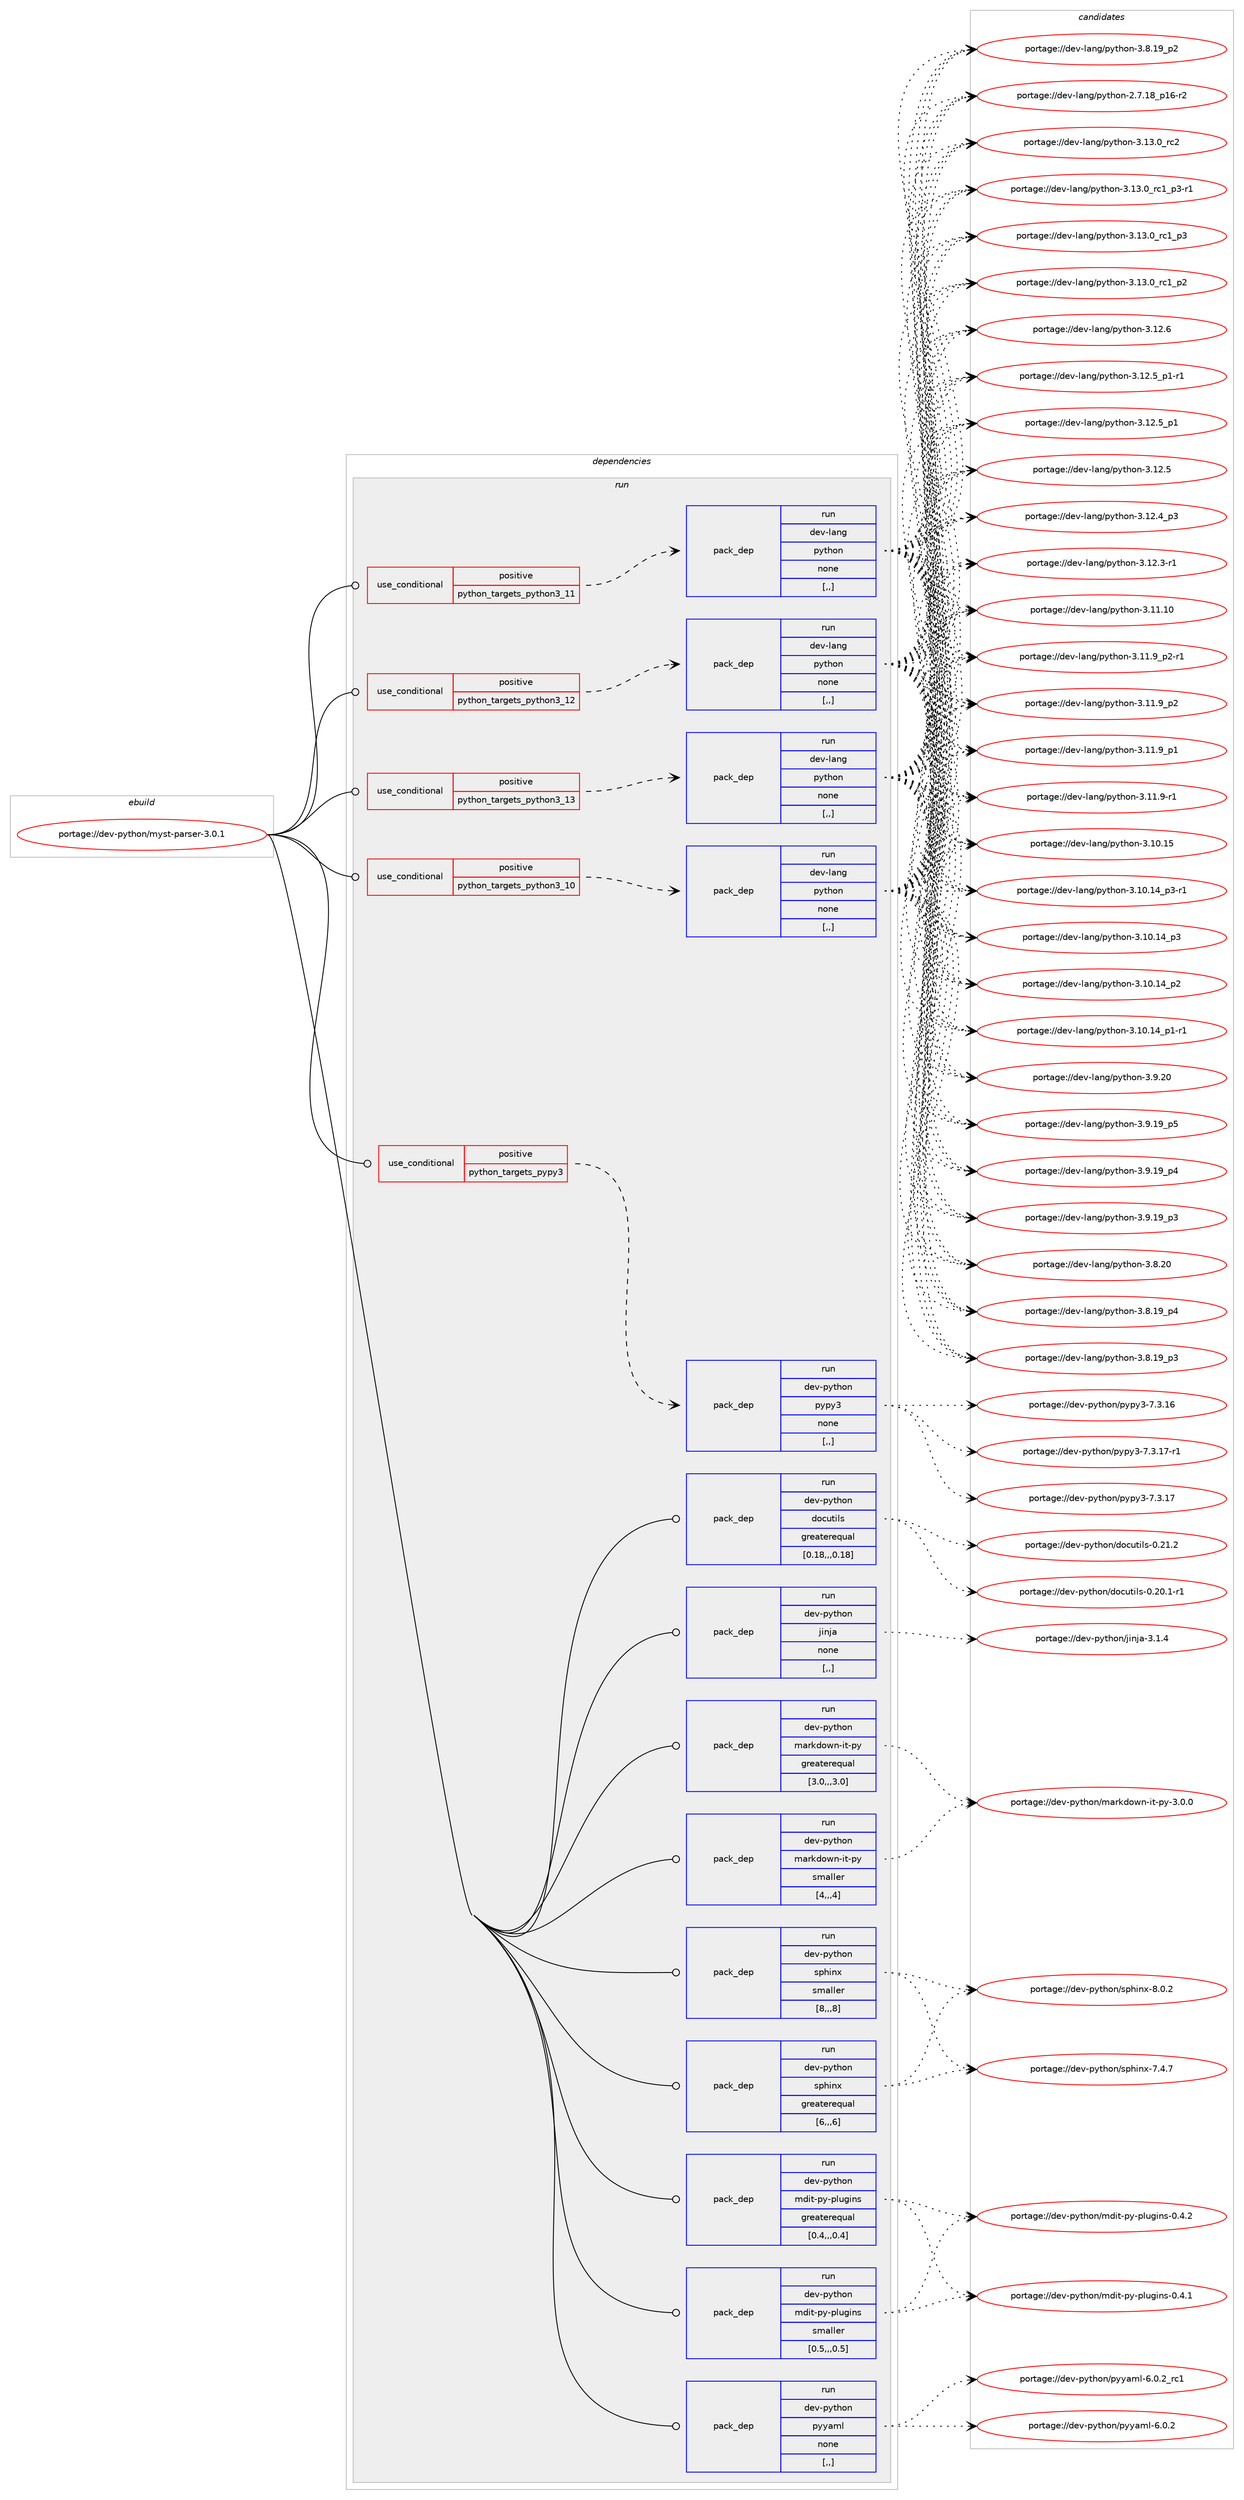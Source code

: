 digraph prolog {

# *************
# Graph options
# *************

newrank=true;
concentrate=true;
compound=true;
graph [rankdir=LR,fontname=Helvetica,fontsize=10,ranksep=1.5];#, ranksep=2.5, nodesep=0.2];
edge  [arrowhead=vee];
node  [fontname=Helvetica,fontsize=10];

# **********
# The ebuild
# **********

subgraph cluster_leftcol {
color=gray;
label=<<i>ebuild</i>>;
id [label="portage://dev-python/myst-parser-3.0.1", color=red, width=4, href="../dev-python/myst-parser-3.0.1.svg"];
}

# ****************
# The dependencies
# ****************

subgraph cluster_midcol {
color=gray;
label=<<i>dependencies</i>>;
subgraph cluster_compile {
fillcolor="#eeeeee";
style=filled;
label=<<i>compile</i>>;
}
subgraph cluster_compileandrun {
fillcolor="#eeeeee";
style=filled;
label=<<i>compile and run</i>>;
}
subgraph cluster_run {
fillcolor="#eeeeee";
style=filled;
label=<<i>run</i>>;
subgraph cond165526 {
dependency646720 [label=<<TABLE BORDER="0" CELLBORDER="1" CELLSPACING="0" CELLPADDING="4"><TR><TD ROWSPAN="3" CELLPADDING="10">use_conditional</TD></TR><TR><TD>positive</TD></TR><TR><TD>python_targets_pypy3</TD></TR></TABLE>>, shape=none, color=red];
subgraph pack476375 {
dependency646721 [label=<<TABLE BORDER="0" CELLBORDER="1" CELLSPACING="0" CELLPADDING="4" WIDTH="220"><TR><TD ROWSPAN="6" CELLPADDING="30">pack_dep</TD></TR><TR><TD WIDTH="110">run</TD></TR><TR><TD>dev-python</TD></TR><TR><TD>pypy3</TD></TR><TR><TD>none</TD></TR><TR><TD>[,,]</TD></TR></TABLE>>, shape=none, color=blue];
}
dependency646720:e -> dependency646721:w [weight=20,style="dashed",arrowhead="vee"];
}
id:e -> dependency646720:w [weight=20,style="solid",arrowhead="odot"];
subgraph cond165527 {
dependency646722 [label=<<TABLE BORDER="0" CELLBORDER="1" CELLSPACING="0" CELLPADDING="4"><TR><TD ROWSPAN="3" CELLPADDING="10">use_conditional</TD></TR><TR><TD>positive</TD></TR><TR><TD>python_targets_python3_10</TD></TR></TABLE>>, shape=none, color=red];
subgraph pack476376 {
dependency646723 [label=<<TABLE BORDER="0" CELLBORDER="1" CELLSPACING="0" CELLPADDING="4" WIDTH="220"><TR><TD ROWSPAN="6" CELLPADDING="30">pack_dep</TD></TR><TR><TD WIDTH="110">run</TD></TR><TR><TD>dev-lang</TD></TR><TR><TD>python</TD></TR><TR><TD>none</TD></TR><TR><TD>[,,]</TD></TR></TABLE>>, shape=none, color=blue];
}
dependency646722:e -> dependency646723:w [weight=20,style="dashed",arrowhead="vee"];
}
id:e -> dependency646722:w [weight=20,style="solid",arrowhead="odot"];
subgraph cond165528 {
dependency646724 [label=<<TABLE BORDER="0" CELLBORDER="1" CELLSPACING="0" CELLPADDING="4"><TR><TD ROWSPAN="3" CELLPADDING="10">use_conditional</TD></TR><TR><TD>positive</TD></TR><TR><TD>python_targets_python3_11</TD></TR></TABLE>>, shape=none, color=red];
subgraph pack476377 {
dependency646725 [label=<<TABLE BORDER="0" CELLBORDER="1" CELLSPACING="0" CELLPADDING="4" WIDTH="220"><TR><TD ROWSPAN="6" CELLPADDING="30">pack_dep</TD></TR><TR><TD WIDTH="110">run</TD></TR><TR><TD>dev-lang</TD></TR><TR><TD>python</TD></TR><TR><TD>none</TD></TR><TR><TD>[,,]</TD></TR></TABLE>>, shape=none, color=blue];
}
dependency646724:e -> dependency646725:w [weight=20,style="dashed",arrowhead="vee"];
}
id:e -> dependency646724:w [weight=20,style="solid",arrowhead="odot"];
subgraph cond165529 {
dependency646726 [label=<<TABLE BORDER="0" CELLBORDER="1" CELLSPACING="0" CELLPADDING="4"><TR><TD ROWSPAN="3" CELLPADDING="10">use_conditional</TD></TR><TR><TD>positive</TD></TR><TR><TD>python_targets_python3_12</TD></TR></TABLE>>, shape=none, color=red];
subgraph pack476378 {
dependency646727 [label=<<TABLE BORDER="0" CELLBORDER="1" CELLSPACING="0" CELLPADDING="4" WIDTH="220"><TR><TD ROWSPAN="6" CELLPADDING="30">pack_dep</TD></TR><TR><TD WIDTH="110">run</TD></TR><TR><TD>dev-lang</TD></TR><TR><TD>python</TD></TR><TR><TD>none</TD></TR><TR><TD>[,,]</TD></TR></TABLE>>, shape=none, color=blue];
}
dependency646726:e -> dependency646727:w [weight=20,style="dashed",arrowhead="vee"];
}
id:e -> dependency646726:w [weight=20,style="solid",arrowhead="odot"];
subgraph cond165530 {
dependency646728 [label=<<TABLE BORDER="0" CELLBORDER="1" CELLSPACING="0" CELLPADDING="4"><TR><TD ROWSPAN="3" CELLPADDING="10">use_conditional</TD></TR><TR><TD>positive</TD></TR><TR><TD>python_targets_python3_13</TD></TR></TABLE>>, shape=none, color=red];
subgraph pack476379 {
dependency646729 [label=<<TABLE BORDER="0" CELLBORDER="1" CELLSPACING="0" CELLPADDING="4" WIDTH="220"><TR><TD ROWSPAN="6" CELLPADDING="30">pack_dep</TD></TR><TR><TD WIDTH="110">run</TD></TR><TR><TD>dev-lang</TD></TR><TR><TD>python</TD></TR><TR><TD>none</TD></TR><TR><TD>[,,]</TD></TR></TABLE>>, shape=none, color=blue];
}
dependency646728:e -> dependency646729:w [weight=20,style="dashed",arrowhead="vee"];
}
id:e -> dependency646728:w [weight=20,style="solid",arrowhead="odot"];
subgraph pack476380 {
dependency646730 [label=<<TABLE BORDER="0" CELLBORDER="1" CELLSPACING="0" CELLPADDING="4" WIDTH="220"><TR><TD ROWSPAN="6" CELLPADDING="30">pack_dep</TD></TR><TR><TD WIDTH="110">run</TD></TR><TR><TD>dev-python</TD></TR><TR><TD>docutils</TD></TR><TR><TD>greaterequal</TD></TR><TR><TD>[0.18,,,0.18]</TD></TR></TABLE>>, shape=none, color=blue];
}
id:e -> dependency646730:w [weight=20,style="solid",arrowhead="odot"];
subgraph pack476381 {
dependency646731 [label=<<TABLE BORDER="0" CELLBORDER="1" CELLSPACING="0" CELLPADDING="4" WIDTH="220"><TR><TD ROWSPAN="6" CELLPADDING="30">pack_dep</TD></TR><TR><TD WIDTH="110">run</TD></TR><TR><TD>dev-python</TD></TR><TR><TD>jinja</TD></TR><TR><TD>none</TD></TR><TR><TD>[,,]</TD></TR></TABLE>>, shape=none, color=blue];
}
id:e -> dependency646731:w [weight=20,style="solid",arrowhead="odot"];
subgraph pack476382 {
dependency646732 [label=<<TABLE BORDER="0" CELLBORDER="1" CELLSPACING="0" CELLPADDING="4" WIDTH="220"><TR><TD ROWSPAN="6" CELLPADDING="30">pack_dep</TD></TR><TR><TD WIDTH="110">run</TD></TR><TR><TD>dev-python</TD></TR><TR><TD>markdown-it-py</TD></TR><TR><TD>greaterequal</TD></TR><TR><TD>[3.0,,,3.0]</TD></TR></TABLE>>, shape=none, color=blue];
}
id:e -> dependency646732:w [weight=20,style="solid",arrowhead="odot"];
subgraph pack476383 {
dependency646733 [label=<<TABLE BORDER="0" CELLBORDER="1" CELLSPACING="0" CELLPADDING="4" WIDTH="220"><TR><TD ROWSPAN="6" CELLPADDING="30">pack_dep</TD></TR><TR><TD WIDTH="110">run</TD></TR><TR><TD>dev-python</TD></TR><TR><TD>markdown-it-py</TD></TR><TR><TD>smaller</TD></TR><TR><TD>[4,,,4]</TD></TR></TABLE>>, shape=none, color=blue];
}
id:e -> dependency646733:w [weight=20,style="solid",arrowhead="odot"];
subgraph pack476384 {
dependency646734 [label=<<TABLE BORDER="0" CELLBORDER="1" CELLSPACING="0" CELLPADDING="4" WIDTH="220"><TR><TD ROWSPAN="6" CELLPADDING="30">pack_dep</TD></TR><TR><TD WIDTH="110">run</TD></TR><TR><TD>dev-python</TD></TR><TR><TD>mdit-py-plugins</TD></TR><TR><TD>greaterequal</TD></TR><TR><TD>[0.4,,,0.4]</TD></TR></TABLE>>, shape=none, color=blue];
}
id:e -> dependency646734:w [weight=20,style="solid",arrowhead="odot"];
subgraph pack476385 {
dependency646735 [label=<<TABLE BORDER="0" CELLBORDER="1" CELLSPACING="0" CELLPADDING="4" WIDTH="220"><TR><TD ROWSPAN="6" CELLPADDING="30">pack_dep</TD></TR><TR><TD WIDTH="110">run</TD></TR><TR><TD>dev-python</TD></TR><TR><TD>mdit-py-plugins</TD></TR><TR><TD>smaller</TD></TR><TR><TD>[0.5,,,0.5]</TD></TR></TABLE>>, shape=none, color=blue];
}
id:e -> dependency646735:w [weight=20,style="solid",arrowhead="odot"];
subgraph pack476386 {
dependency646736 [label=<<TABLE BORDER="0" CELLBORDER="1" CELLSPACING="0" CELLPADDING="4" WIDTH="220"><TR><TD ROWSPAN="6" CELLPADDING="30">pack_dep</TD></TR><TR><TD WIDTH="110">run</TD></TR><TR><TD>dev-python</TD></TR><TR><TD>pyyaml</TD></TR><TR><TD>none</TD></TR><TR><TD>[,,]</TD></TR></TABLE>>, shape=none, color=blue];
}
id:e -> dependency646736:w [weight=20,style="solid",arrowhead="odot"];
subgraph pack476387 {
dependency646737 [label=<<TABLE BORDER="0" CELLBORDER="1" CELLSPACING="0" CELLPADDING="4" WIDTH="220"><TR><TD ROWSPAN="6" CELLPADDING="30">pack_dep</TD></TR><TR><TD WIDTH="110">run</TD></TR><TR><TD>dev-python</TD></TR><TR><TD>sphinx</TD></TR><TR><TD>greaterequal</TD></TR><TR><TD>[6,,,6]</TD></TR></TABLE>>, shape=none, color=blue];
}
id:e -> dependency646737:w [weight=20,style="solid",arrowhead="odot"];
subgraph pack476388 {
dependency646738 [label=<<TABLE BORDER="0" CELLBORDER="1" CELLSPACING="0" CELLPADDING="4" WIDTH="220"><TR><TD ROWSPAN="6" CELLPADDING="30">pack_dep</TD></TR><TR><TD WIDTH="110">run</TD></TR><TR><TD>dev-python</TD></TR><TR><TD>sphinx</TD></TR><TR><TD>smaller</TD></TR><TR><TD>[8,,,8]</TD></TR></TABLE>>, shape=none, color=blue];
}
id:e -> dependency646738:w [weight=20,style="solid",arrowhead="odot"];
}
}

# **************
# The candidates
# **************

subgraph cluster_choices {
rank=same;
color=gray;
label=<<i>candidates</i>>;

subgraph choice476375 {
color=black;
nodesep=1;
choice100101118451121211161041111104711212111212151455546514649554511449 [label="portage://dev-python/pypy3-7.3.17-r1", color=red, width=4,href="../dev-python/pypy3-7.3.17-r1.svg"];
choice10010111845112121116104111110471121211121215145554651464955 [label="portage://dev-python/pypy3-7.3.17", color=red, width=4,href="../dev-python/pypy3-7.3.17.svg"];
choice10010111845112121116104111110471121211121215145554651464954 [label="portage://dev-python/pypy3-7.3.16", color=red, width=4,href="../dev-python/pypy3-7.3.16.svg"];
dependency646721:e -> choice100101118451121211161041111104711212111212151455546514649554511449:w [style=dotted,weight="100"];
dependency646721:e -> choice10010111845112121116104111110471121211121215145554651464955:w [style=dotted,weight="100"];
dependency646721:e -> choice10010111845112121116104111110471121211121215145554651464954:w [style=dotted,weight="100"];
}
subgraph choice476376 {
color=black;
nodesep=1;
choice10010111845108971101034711212111610411111045514649514648951149950 [label="portage://dev-lang/python-3.13.0_rc2", color=red, width=4,href="../dev-lang/python-3.13.0_rc2.svg"];
choice1001011184510897110103471121211161041111104551464951464895114994995112514511449 [label="portage://dev-lang/python-3.13.0_rc1_p3-r1", color=red, width=4,href="../dev-lang/python-3.13.0_rc1_p3-r1.svg"];
choice100101118451089711010347112121116104111110455146495146489511499499511251 [label="portage://dev-lang/python-3.13.0_rc1_p3", color=red, width=4,href="../dev-lang/python-3.13.0_rc1_p3.svg"];
choice100101118451089711010347112121116104111110455146495146489511499499511250 [label="portage://dev-lang/python-3.13.0_rc1_p2", color=red, width=4,href="../dev-lang/python-3.13.0_rc1_p2.svg"];
choice10010111845108971101034711212111610411111045514649504654 [label="portage://dev-lang/python-3.12.6", color=red, width=4,href="../dev-lang/python-3.12.6.svg"];
choice1001011184510897110103471121211161041111104551464950465395112494511449 [label="portage://dev-lang/python-3.12.5_p1-r1", color=red, width=4,href="../dev-lang/python-3.12.5_p1-r1.svg"];
choice100101118451089711010347112121116104111110455146495046539511249 [label="portage://dev-lang/python-3.12.5_p1", color=red, width=4,href="../dev-lang/python-3.12.5_p1.svg"];
choice10010111845108971101034711212111610411111045514649504653 [label="portage://dev-lang/python-3.12.5", color=red, width=4,href="../dev-lang/python-3.12.5.svg"];
choice100101118451089711010347112121116104111110455146495046529511251 [label="portage://dev-lang/python-3.12.4_p3", color=red, width=4,href="../dev-lang/python-3.12.4_p3.svg"];
choice100101118451089711010347112121116104111110455146495046514511449 [label="portage://dev-lang/python-3.12.3-r1", color=red, width=4,href="../dev-lang/python-3.12.3-r1.svg"];
choice1001011184510897110103471121211161041111104551464949464948 [label="portage://dev-lang/python-3.11.10", color=red, width=4,href="../dev-lang/python-3.11.10.svg"];
choice1001011184510897110103471121211161041111104551464949465795112504511449 [label="portage://dev-lang/python-3.11.9_p2-r1", color=red, width=4,href="../dev-lang/python-3.11.9_p2-r1.svg"];
choice100101118451089711010347112121116104111110455146494946579511250 [label="portage://dev-lang/python-3.11.9_p2", color=red, width=4,href="../dev-lang/python-3.11.9_p2.svg"];
choice100101118451089711010347112121116104111110455146494946579511249 [label="portage://dev-lang/python-3.11.9_p1", color=red, width=4,href="../dev-lang/python-3.11.9_p1.svg"];
choice100101118451089711010347112121116104111110455146494946574511449 [label="portage://dev-lang/python-3.11.9-r1", color=red, width=4,href="../dev-lang/python-3.11.9-r1.svg"];
choice1001011184510897110103471121211161041111104551464948464953 [label="portage://dev-lang/python-3.10.15", color=red, width=4,href="../dev-lang/python-3.10.15.svg"];
choice100101118451089711010347112121116104111110455146494846495295112514511449 [label="portage://dev-lang/python-3.10.14_p3-r1", color=red, width=4,href="../dev-lang/python-3.10.14_p3-r1.svg"];
choice10010111845108971101034711212111610411111045514649484649529511251 [label="portage://dev-lang/python-3.10.14_p3", color=red, width=4,href="../dev-lang/python-3.10.14_p3.svg"];
choice10010111845108971101034711212111610411111045514649484649529511250 [label="portage://dev-lang/python-3.10.14_p2", color=red, width=4,href="../dev-lang/python-3.10.14_p2.svg"];
choice100101118451089711010347112121116104111110455146494846495295112494511449 [label="portage://dev-lang/python-3.10.14_p1-r1", color=red, width=4,href="../dev-lang/python-3.10.14_p1-r1.svg"];
choice10010111845108971101034711212111610411111045514657465048 [label="portage://dev-lang/python-3.9.20", color=red, width=4,href="../dev-lang/python-3.9.20.svg"];
choice100101118451089711010347112121116104111110455146574649579511253 [label="portage://dev-lang/python-3.9.19_p5", color=red, width=4,href="../dev-lang/python-3.9.19_p5.svg"];
choice100101118451089711010347112121116104111110455146574649579511252 [label="portage://dev-lang/python-3.9.19_p4", color=red, width=4,href="../dev-lang/python-3.9.19_p4.svg"];
choice100101118451089711010347112121116104111110455146574649579511251 [label="portage://dev-lang/python-3.9.19_p3", color=red, width=4,href="../dev-lang/python-3.9.19_p3.svg"];
choice10010111845108971101034711212111610411111045514656465048 [label="portage://dev-lang/python-3.8.20", color=red, width=4,href="../dev-lang/python-3.8.20.svg"];
choice100101118451089711010347112121116104111110455146564649579511252 [label="portage://dev-lang/python-3.8.19_p4", color=red, width=4,href="../dev-lang/python-3.8.19_p4.svg"];
choice100101118451089711010347112121116104111110455146564649579511251 [label="portage://dev-lang/python-3.8.19_p3", color=red, width=4,href="../dev-lang/python-3.8.19_p3.svg"];
choice100101118451089711010347112121116104111110455146564649579511250 [label="portage://dev-lang/python-3.8.19_p2", color=red, width=4,href="../dev-lang/python-3.8.19_p2.svg"];
choice100101118451089711010347112121116104111110455046554649569511249544511450 [label="portage://dev-lang/python-2.7.18_p16-r2", color=red, width=4,href="../dev-lang/python-2.7.18_p16-r2.svg"];
dependency646723:e -> choice10010111845108971101034711212111610411111045514649514648951149950:w [style=dotted,weight="100"];
dependency646723:e -> choice1001011184510897110103471121211161041111104551464951464895114994995112514511449:w [style=dotted,weight="100"];
dependency646723:e -> choice100101118451089711010347112121116104111110455146495146489511499499511251:w [style=dotted,weight="100"];
dependency646723:e -> choice100101118451089711010347112121116104111110455146495146489511499499511250:w [style=dotted,weight="100"];
dependency646723:e -> choice10010111845108971101034711212111610411111045514649504654:w [style=dotted,weight="100"];
dependency646723:e -> choice1001011184510897110103471121211161041111104551464950465395112494511449:w [style=dotted,weight="100"];
dependency646723:e -> choice100101118451089711010347112121116104111110455146495046539511249:w [style=dotted,weight="100"];
dependency646723:e -> choice10010111845108971101034711212111610411111045514649504653:w [style=dotted,weight="100"];
dependency646723:e -> choice100101118451089711010347112121116104111110455146495046529511251:w [style=dotted,weight="100"];
dependency646723:e -> choice100101118451089711010347112121116104111110455146495046514511449:w [style=dotted,weight="100"];
dependency646723:e -> choice1001011184510897110103471121211161041111104551464949464948:w [style=dotted,weight="100"];
dependency646723:e -> choice1001011184510897110103471121211161041111104551464949465795112504511449:w [style=dotted,weight="100"];
dependency646723:e -> choice100101118451089711010347112121116104111110455146494946579511250:w [style=dotted,weight="100"];
dependency646723:e -> choice100101118451089711010347112121116104111110455146494946579511249:w [style=dotted,weight="100"];
dependency646723:e -> choice100101118451089711010347112121116104111110455146494946574511449:w [style=dotted,weight="100"];
dependency646723:e -> choice1001011184510897110103471121211161041111104551464948464953:w [style=dotted,weight="100"];
dependency646723:e -> choice100101118451089711010347112121116104111110455146494846495295112514511449:w [style=dotted,weight="100"];
dependency646723:e -> choice10010111845108971101034711212111610411111045514649484649529511251:w [style=dotted,weight="100"];
dependency646723:e -> choice10010111845108971101034711212111610411111045514649484649529511250:w [style=dotted,weight="100"];
dependency646723:e -> choice100101118451089711010347112121116104111110455146494846495295112494511449:w [style=dotted,weight="100"];
dependency646723:e -> choice10010111845108971101034711212111610411111045514657465048:w [style=dotted,weight="100"];
dependency646723:e -> choice100101118451089711010347112121116104111110455146574649579511253:w [style=dotted,weight="100"];
dependency646723:e -> choice100101118451089711010347112121116104111110455146574649579511252:w [style=dotted,weight="100"];
dependency646723:e -> choice100101118451089711010347112121116104111110455146574649579511251:w [style=dotted,weight="100"];
dependency646723:e -> choice10010111845108971101034711212111610411111045514656465048:w [style=dotted,weight="100"];
dependency646723:e -> choice100101118451089711010347112121116104111110455146564649579511252:w [style=dotted,weight="100"];
dependency646723:e -> choice100101118451089711010347112121116104111110455146564649579511251:w [style=dotted,weight="100"];
dependency646723:e -> choice100101118451089711010347112121116104111110455146564649579511250:w [style=dotted,weight="100"];
dependency646723:e -> choice100101118451089711010347112121116104111110455046554649569511249544511450:w [style=dotted,weight="100"];
}
subgraph choice476377 {
color=black;
nodesep=1;
choice10010111845108971101034711212111610411111045514649514648951149950 [label="portage://dev-lang/python-3.13.0_rc2", color=red, width=4,href="../dev-lang/python-3.13.0_rc2.svg"];
choice1001011184510897110103471121211161041111104551464951464895114994995112514511449 [label="portage://dev-lang/python-3.13.0_rc1_p3-r1", color=red, width=4,href="../dev-lang/python-3.13.0_rc1_p3-r1.svg"];
choice100101118451089711010347112121116104111110455146495146489511499499511251 [label="portage://dev-lang/python-3.13.0_rc1_p3", color=red, width=4,href="../dev-lang/python-3.13.0_rc1_p3.svg"];
choice100101118451089711010347112121116104111110455146495146489511499499511250 [label="portage://dev-lang/python-3.13.0_rc1_p2", color=red, width=4,href="../dev-lang/python-3.13.0_rc1_p2.svg"];
choice10010111845108971101034711212111610411111045514649504654 [label="portage://dev-lang/python-3.12.6", color=red, width=4,href="../dev-lang/python-3.12.6.svg"];
choice1001011184510897110103471121211161041111104551464950465395112494511449 [label="portage://dev-lang/python-3.12.5_p1-r1", color=red, width=4,href="../dev-lang/python-3.12.5_p1-r1.svg"];
choice100101118451089711010347112121116104111110455146495046539511249 [label="portage://dev-lang/python-3.12.5_p1", color=red, width=4,href="../dev-lang/python-3.12.5_p1.svg"];
choice10010111845108971101034711212111610411111045514649504653 [label="portage://dev-lang/python-3.12.5", color=red, width=4,href="../dev-lang/python-3.12.5.svg"];
choice100101118451089711010347112121116104111110455146495046529511251 [label="portage://dev-lang/python-3.12.4_p3", color=red, width=4,href="../dev-lang/python-3.12.4_p3.svg"];
choice100101118451089711010347112121116104111110455146495046514511449 [label="portage://dev-lang/python-3.12.3-r1", color=red, width=4,href="../dev-lang/python-3.12.3-r1.svg"];
choice1001011184510897110103471121211161041111104551464949464948 [label="portage://dev-lang/python-3.11.10", color=red, width=4,href="../dev-lang/python-3.11.10.svg"];
choice1001011184510897110103471121211161041111104551464949465795112504511449 [label="portage://dev-lang/python-3.11.9_p2-r1", color=red, width=4,href="../dev-lang/python-3.11.9_p2-r1.svg"];
choice100101118451089711010347112121116104111110455146494946579511250 [label="portage://dev-lang/python-3.11.9_p2", color=red, width=4,href="../dev-lang/python-3.11.9_p2.svg"];
choice100101118451089711010347112121116104111110455146494946579511249 [label="portage://dev-lang/python-3.11.9_p1", color=red, width=4,href="../dev-lang/python-3.11.9_p1.svg"];
choice100101118451089711010347112121116104111110455146494946574511449 [label="portage://dev-lang/python-3.11.9-r1", color=red, width=4,href="../dev-lang/python-3.11.9-r1.svg"];
choice1001011184510897110103471121211161041111104551464948464953 [label="portage://dev-lang/python-3.10.15", color=red, width=4,href="../dev-lang/python-3.10.15.svg"];
choice100101118451089711010347112121116104111110455146494846495295112514511449 [label="portage://dev-lang/python-3.10.14_p3-r1", color=red, width=4,href="../dev-lang/python-3.10.14_p3-r1.svg"];
choice10010111845108971101034711212111610411111045514649484649529511251 [label="portage://dev-lang/python-3.10.14_p3", color=red, width=4,href="../dev-lang/python-3.10.14_p3.svg"];
choice10010111845108971101034711212111610411111045514649484649529511250 [label="portage://dev-lang/python-3.10.14_p2", color=red, width=4,href="../dev-lang/python-3.10.14_p2.svg"];
choice100101118451089711010347112121116104111110455146494846495295112494511449 [label="portage://dev-lang/python-3.10.14_p1-r1", color=red, width=4,href="../dev-lang/python-3.10.14_p1-r1.svg"];
choice10010111845108971101034711212111610411111045514657465048 [label="portage://dev-lang/python-3.9.20", color=red, width=4,href="../dev-lang/python-3.9.20.svg"];
choice100101118451089711010347112121116104111110455146574649579511253 [label="portage://dev-lang/python-3.9.19_p5", color=red, width=4,href="../dev-lang/python-3.9.19_p5.svg"];
choice100101118451089711010347112121116104111110455146574649579511252 [label="portage://dev-lang/python-3.9.19_p4", color=red, width=4,href="../dev-lang/python-3.9.19_p4.svg"];
choice100101118451089711010347112121116104111110455146574649579511251 [label="portage://dev-lang/python-3.9.19_p3", color=red, width=4,href="../dev-lang/python-3.9.19_p3.svg"];
choice10010111845108971101034711212111610411111045514656465048 [label="portage://dev-lang/python-3.8.20", color=red, width=4,href="../dev-lang/python-3.8.20.svg"];
choice100101118451089711010347112121116104111110455146564649579511252 [label="portage://dev-lang/python-3.8.19_p4", color=red, width=4,href="../dev-lang/python-3.8.19_p4.svg"];
choice100101118451089711010347112121116104111110455146564649579511251 [label="portage://dev-lang/python-3.8.19_p3", color=red, width=4,href="../dev-lang/python-3.8.19_p3.svg"];
choice100101118451089711010347112121116104111110455146564649579511250 [label="portage://dev-lang/python-3.8.19_p2", color=red, width=4,href="../dev-lang/python-3.8.19_p2.svg"];
choice100101118451089711010347112121116104111110455046554649569511249544511450 [label="portage://dev-lang/python-2.7.18_p16-r2", color=red, width=4,href="../dev-lang/python-2.7.18_p16-r2.svg"];
dependency646725:e -> choice10010111845108971101034711212111610411111045514649514648951149950:w [style=dotted,weight="100"];
dependency646725:e -> choice1001011184510897110103471121211161041111104551464951464895114994995112514511449:w [style=dotted,weight="100"];
dependency646725:e -> choice100101118451089711010347112121116104111110455146495146489511499499511251:w [style=dotted,weight="100"];
dependency646725:e -> choice100101118451089711010347112121116104111110455146495146489511499499511250:w [style=dotted,weight="100"];
dependency646725:e -> choice10010111845108971101034711212111610411111045514649504654:w [style=dotted,weight="100"];
dependency646725:e -> choice1001011184510897110103471121211161041111104551464950465395112494511449:w [style=dotted,weight="100"];
dependency646725:e -> choice100101118451089711010347112121116104111110455146495046539511249:w [style=dotted,weight="100"];
dependency646725:e -> choice10010111845108971101034711212111610411111045514649504653:w [style=dotted,weight="100"];
dependency646725:e -> choice100101118451089711010347112121116104111110455146495046529511251:w [style=dotted,weight="100"];
dependency646725:e -> choice100101118451089711010347112121116104111110455146495046514511449:w [style=dotted,weight="100"];
dependency646725:e -> choice1001011184510897110103471121211161041111104551464949464948:w [style=dotted,weight="100"];
dependency646725:e -> choice1001011184510897110103471121211161041111104551464949465795112504511449:w [style=dotted,weight="100"];
dependency646725:e -> choice100101118451089711010347112121116104111110455146494946579511250:w [style=dotted,weight="100"];
dependency646725:e -> choice100101118451089711010347112121116104111110455146494946579511249:w [style=dotted,weight="100"];
dependency646725:e -> choice100101118451089711010347112121116104111110455146494946574511449:w [style=dotted,weight="100"];
dependency646725:e -> choice1001011184510897110103471121211161041111104551464948464953:w [style=dotted,weight="100"];
dependency646725:e -> choice100101118451089711010347112121116104111110455146494846495295112514511449:w [style=dotted,weight="100"];
dependency646725:e -> choice10010111845108971101034711212111610411111045514649484649529511251:w [style=dotted,weight="100"];
dependency646725:e -> choice10010111845108971101034711212111610411111045514649484649529511250:w [style=dotted,weight="100"];
dependency646725:e -> choice100101118451089711010347112121116104111110455146494846495295112494511449:w [style=dotted,weight="100"];
dependency646725:e -> choice10010111845108971101034711212111610411111045514657465048:w [style=dotted,weight="100"];
dependency646725:e -> choice100101118451089711010347112121116104111110455146574649579511253:w [style=dotted,weight="100"];
dependency646725:e -> choice100101118451089711010347112121116104111110455146574649579511252:w [style=dotted,weight="100"];
dependency646725:e -> choice100101118451089711010347112121116104111110455146574649579511251:w [style=dotted,weight="100"];
dependency646725:e -> choice10010111845108971101034711212111610411111045514656465048:w [style=dotted,weight="100"];
dependency646725:e -> choice100101118451089711010347112121116104111110455146564649579511252:w [style=dotted,weight="100"];
dependency646725:e -> choice100101118451089711010347112121116104111110455146564649579511251:w [style=dotted,weight="100"];
dependency646725:e -> choice100101118451089711010347112121116104111110455146564649579511250:w [style=dotted,weight="100"];
dependency646725:e -> choice100101118451089711010347112121116104111110455046554649569511249544511450:w [style=dotted,weight="100"];
}
subgraph choice476378 {
color=black;
nodesep=1;
choice10010111845108971101034711212111610411111045514649514648951149950 [label="portage://dev-lang/python-3.13.0_rc2", color=red, width=4,href="../dev-lang/python-3.13.0_rc2.svg"];
choice1001011184510897110103471121211161041111104551464951464895114994995112514511449 [label="portage://dev-lang/python-3.13.0_rc1_p3-r1", color=red, width=4,href="../dev-lang/python-3.13.0_rc1_p3-r1.svg"];
choice100101118451089711010347112121116104111110455146495146489511499499511251 [label="portage://dev-lang/python-3.13.0_rc1_p3", color=red, width=4,href="../dev-lang/python-3.13.0_rc1_p3.svg"];
choice100101118451089711010347112121116104111110455146495146489511499499511250 [label="portage://dev-lang/python-3.13.0_rc1_p2", color=red, width=4,href="../dev-lang/python-3.13.0_rc1_p2.svg"];
choice10010111845108971101034711212111610411111045514649504654 [label="portage://dev-lang/python-3.12.6", color=red, width=4,href="../dev-lang/python-3.12.6.svg"];
choice1001011184510897110103471121211161041111104551464950465395112494511449 [label="portage://dev-lang/python-3.12.5_p1-r1", color=red, width=4,href="../dev-lang/python-3.12.5_p1-r1.svg"];
choice100101118451089711010347112121116104111110455146495046539511249 [label="portage://dev-lang/python-3.12.5_p1", color=red, width=4,href="../dev-lang/python-3.12.5_p1.svg"];
choice10010111845108971101034711212111610411111045514649504653 [label="portage://dev-lang/python-3.12.5", color=red, width=4,href="../dev-lang/python-3.12.5.svg"];
choice100101118451089711010347112121116104111110455146495046529511251 [label="portage://dev-lang/python-3.12.4_p3", color=red, width=4,href="../dev-lang/python-3.12.4_p3.svg"];
choice100101118451089711010347112121116104111110455146495046514511449 [label="portage://dev-lang/python-3.12.3-r1", color=red, width=4,href="../dev-lang/python-3.12.3-r1.svg"];
choice1001011184510897110103471121211161041111104551464949464948 [label="portage://dev-lang/python-3.11.10", color=red, width=4,href="../dev-lang/python-3.11.10.svg"];
choice1001011184510897110103471121211161041111104551464949465795112504511449 [label="portage://dev-lang/python-3.11.9_p2-r1", color=red, width=4,href="../dev-lang/python-3.11.9_p2-r1.svg"];
choice100101118451089711010347112121116104111110455146494946579511250 [label="portage://dev-lang/python-3.11.9_p2", color=red, width=4,href="../dev-lang/python-3.11.9_p2.svg"];
choice100101118451089711010347112121116104111110455146494946579511249 [label="portage://dev-lang/python-3.11.9_p1", color=red, width=4,href="../dev-lang/python-3.11.9_p1.svg"];
choice100101118451089711010347112121116104111110455146494946574511449 [label="portage://dev-lang/python-3.11.9-r1", color=red, width=4,href="../dev-lang/python-3.11.9-r1.svg"];
choice1001011184510897110103471121211161041111104551464948464953 [label="portage://dev-lang/python-3.10.15", color=red, width=4,href="../dev-lang/python-3.10.15.svg"];
choice100101118451089711010347112121116104111110455146494846495295112514511449 [label="portage://dev-lang/python-3.10.14_p3-r1", color=red, width=4,href="../dev-lang/python-3.10.14_p3-r1.svg"];
choice10010111845108971101034711212111610411111045514649484649529511251 [label="portage://dev-lang/python-3.10.14_p3", color=red, width=4,href="../dev-lang/python-3.10.14_p3.svg"];
choice10010111845108971101034711212111610411111045514649484649529511250 [label="portage://dev-lang/python-3.10.14_p2", color=red, width=4,href="../dev-lang/python-3.10.14_p2.svg"];
choice100101118451089711010347112121116104111110455146494846495295112494511449 [label="portage://dev-lang/python-3.10.14_p1-r1", color=red, width=4,href="../dev-lang/python-3.10.14_p1-r1.svg"];
choice10010111845108971101034711212111610411111045514657465048 [label="portage://dev-lang/python-3.9.20", color=red, width=4,href="../dev-lang/python-3.9.20.svg"];
choice100101118451089711010347112121116104111110455146574649579511253 [label="portage://dev-lang/python-3.9.19_p5", color=red, width=4,href="../dev-lang/python-3.9.19_p5.svg"];
choice100101118451089711010347112121116104111110455146574649579511252 [label="portage://dev-lang/python-3.9.19_p4", color=red, width=4,href="../dev-lang/python-3.9.19_p4.svg"];
choice100101118451089711010347112121116104111110455146574649579511251 [label="portage://dev-lang/python-3.9.19_p3", color=red, width=4,href="../dev-lang/python-3.9.19_p3.svg"];
choice10010111845108971101034711212111610411111045514656465048 [label="portage://dev-lang/python-3.8.20", color=red, width=4,href="../dev-lang/python-3.8.20.svg"];
choice100101118451089711010347112121116104111110455146564649579511252 [label="portage://dev-lang/python-3.8.19_p4", color=red, width=4,href="../dev-lang/python-3.8.19_p4.svg"];
choice100101118451089711010347112121116104111110455146564649579511251 [label="portage://dev-lang/python-3.8.19_p3", color=red, width=4,href="../dev-lang/python-3.8.19_p3.svg"];
choice100101118451089711010347112121116104111110455146564649579511250 [label="portage://dev-lang/python-3.8.19_p2", color=red, width=4,href="../dev-lang/python-3.8.19_p2.svg"];
choice100101118451089711010347112121116104111110455046554649569511249544511450 [label="portage://dev-lang/python-2.7.18_p16-r2", color=red, width=4,href="../dev-lang/python-2.7.18_p16-r2.svg"];
dependency646727:e -> choice10010111845108971101034711212111610411111045514649514648951149950:w [style=dotted,weight="100"];
dependency646727:e -> choice1001011184510897110103471121211161041111104551464951464895114994995112514511449:w [style=dotted,weight="100"];
dependency646727:e -> choice100101118451089711010347112121116104111110455146495146489511499499511251:w [style=dotted,weight="100"];
dependency646727:e -> choice100101118451089711010347112121116104111110455146495146489511499499511250:w [style=dotted,weight="100"];
dependency646727:e -> choice10010111845108971101034711212111610411111045514649504654:w [style=dotted,weight="100"];
dependency646727:e -> choice1001011184510897110103471121211161041111104551464950465395112494511449:w [style=dotted,weight="100"];
dependency646727:e -> choice100101118451089711010347112121116104111110455146495046539511249:w [style=dotted,weight="100"];
dependency646727:e -> choice10010111845108971101034711212111610411111045514649504653:w [style=dotted,weight="100"];
dependency646727:e -> choice100101118451089711010347112121116104111110455146495046529511251:w [style=dotted,weight="100"];
dependency646727:e -> choice100101118451089711010347112121116104111110455146495046514511449:w [style=dotted,weight="100"];
dependency646727:e -> choice1001011184510897110103471121211161041111104551464949464948:w [style=dotted,weight="100"];
dependency646727:e -> choice1001011184510897110103471121211161041111104551464949465795112504511449:w [style=dotted,weight="100"];
dependency646727:e -> choice100101118451089711010347112121116104111110455146494946579511250:w [style=dotted,weight="100"];
dependency646727:e -> choice100101118451089711010347112121116104111110455146494946579511249:w [style=dotted,weight="100"];
dependency646727:e -> choice100101118451089711010347112121116104111110455146494946574511449:w [style=dotted,weight="100"];
dependency646727:e -> choice1001011184510897110103471121211161041111104551464948464953:w [style=dotted,weight="100"];
dependency646727:e -> choice100101118451089711010347112121116104111110455146494846495295112514511449:w [style=dotted,weight="100"];
dependency646727:e -> choice10010111845108971101034711212111610411111045514649484649529511251:w [style=dotted,weight="100"];
dependency646727:e -> choice10010111845108971101034711212111610411111045514649484649529511250:w [style=dotted,weight="100"];
dependency646727:e -> choice100101118451089711010347112121116104111110455146494846495295112494511449:w [style=dotted,weight="100"];
dependency646727:e -> choice10010111845108971101034711212111610411111045514657465048:w [style=dotted,weight="100"];
dependency646727:e -> choice100101118451089711010347112121116104111110455146574649579511253:w [style=dotted,weight="100"];
dependency646727:e -> choice100101118451089711010347112121116104111110455146574649579511252:w [style=dotted,weight="100"];
dependency646727:e -> choice100101118451089711010347112121116104111110455146574649579511251:w [style=dotted,weight="100"];
dependency646727:e -> choice10010111845108971101034711212111610411111045514656465048:w [style=dotted,weight="100"];
dependency646727:e -> choice100101118451089711010347112121116104111110455146564649579511252:w [style=dotted,weight="100"];
dependency646727:e -> choice100101118451089711010347112121116104111110455146564649579511251:w [style=dotted,weight="100"];
dependency646727:e -> choice100101118451089711010347112121116104111110455146564649579511250:w [style=dotted,weight="100"];
dependency646727:e -> choice100101118451089711010347112121116104111110455046554649569511249544511450:w [style=dotted,weight="100"];
}
subgraph choice476379 {
color=black;
nodesep=1;
choice10010111845108971101034711212111610411111045514649514648951149950 [label="portage://dev-lang/python-3.13.0_rc2", color=red, width=4,href="../dev-lang/python-3.13.0_rc2.svg"];
choice1001011184510897110103471121211161041111104551464951464895114994995112514511449 [label="portage://dev-lang/python-3.13.0_rc1_p3-r1", color=red, width=4,href="../dev-lang/python-3.13.0_rc1_p3-r1.svg"];
choice100101118451089711010347112121116104111110455146495146489511499499511251 [label="portage://dev-lang/python-3.13.0_rc1_p3", color=red, width=4,href="../dev-lang/python-3.13.0_rc1_p3.svg"];
choice100101118451089711010347112121116104111110455146495146489511499499511250 [label="portage://dev-lang/python-3.13.0_rc1_p2", color=red, width=4,href="../dev-lang/python-3.13.0_rc1_p2.svg"];
choice10010111845108971101034711212111610411111045514649504654 [label="portage://dev-lang/python-3.12.6", color=red, width=4,href="../dev-lang/python-3.12.6.svg"];
choice1001011184510897110103471121211161041111104551464950465395112494511449 [label="portage://dev-lang/python-3.12.5_p1-r1", color=red, width=4,href="../dev-lang/python-3.12.5_p1-r1.svg"];
choice100101118451089711010347112121116104111110455146495046539511249 [label="portage://dev-lang/python-3.12.5_p1", color=red, width=4,href="../dev-lang/python-3.12.5_p1.svg"];
choice10010111845108971101034711212111610411111045514649504653 [label="portage://dev-lang/python-3.12.5", color=red, width=4,href="../dev-lang/python-3.12.5.svg"];
choice100101118451089711010347112121116104111110455146495046529511251 [label="portage://dev-lang/python-3.12.4_p3", color=red, width=4,href="../dev-lang/python-3.12.4_p3.svg"];
choice100101118451089711010347112121116104111110455146495046514511449 [label="portage://dev-lang/python-3.12.3-r1", color=red, width=4,href="../dev-lang/python-3.12.3-r1.svg"];
choice1001011184510897110103471121211161041111104551464949464948 [label="portage://dev-lang/python-3.11.10", color=red, width=4,href="../dev-lang/python-3.11.10.svg"];
choice1001011184510897110103471121211161041111104551464949465795112504511449 [label="portage://dev-lang/python-3.11.9_p2-r1", color=red, width=4,href="../dev-lang/python-3.11.9_p2-r1.svg"];
choice100101118451089711010347112121116104111110455146494946579511250 [label="portage://dev-lang/python-3.11.9_p2", color=red, width=4,href="../dev-lang/python-3.11.9_p2.svg"];
choice100101118451089711010347112121116104111110455146494946579511249 [label="portage://dev-lang/python-3.11.9_p1", color=red, width=4,href="../dev-lang/python-3.11.9_p1.svg"];
choice100101118451089711010347112121116104111110455146494946574511449 [label="portage://dev-lang/python-3.11.9-r1", color=red, width=4,href="../dev-lang/python-3.11.9-r1.svg"];
choice1001011184510897110103471121211161041111104551464948464953 [label="portage://dev-lang/python-3.10.15", color=red, width=4,href="../dev-lang/python-3.10.15.svg"];
choice100101118451089711010347112121116104111110455146494846495295112514511449 [label="portage://dev-lang/python-3.10.14_p3-r1", color=red, width=4,href="../dev-lang/python-3.10.14_p3-r1.svg"];
choice10010111845108971101034711212111610411111045514649484649529511251 [label="portage://dev-lang/python-3.10.14_p3", color=red, width=4,href="../dev-lang/python-3.10.14_p3.svg"];
choice10010111845108971101034711212111610411111045514649484649529511250 [label="portage://dev-lang/python-3.10.14_p2", color=red, width=4,href="../dev-lang/python-3.10.14_p2.svg"];
choice100101118451089711010347112121116104111110455146494846495295112494511449 [label="portage://dev-lang/python-3.10.14_p1-r1", color=red, width=4,href="../dev-lang/python-3.10.14_p1-r1.svg"];
choice10010111845108971101034711212111610411111045514657465048 [label="portage://dev-lang/python-3.9.20", color=red, width=4,href="../dev-lang/python-3.9.20.svg"];
choice100101118451089711010347112121116104111110455146574649579511253 [label="portage://dev-lang/python-3.9.19_p5", color=red, width=4,href="../dev-lang/python-3.9.19_p5.svg"];
choice100101118451089711010347112121116104111110455146574649579511252 [label="portage://dev-lang/python-3.9.19_p4", color=red, width=4,href="../dev-lang/python-3.9.19_p4.svg"];
choice100101118451089711010347112121116104111110455146574649579511251 [label="portage://dev-lang/python-3.9.19_p3", color=red, width=4,href="../dev-lang/python-3.9.19_p3.svg"];
choice10010111845108971101034711212111610411111045514656465048 [label="portage://dev-lang/python-3.8.20", color=red, width=4,href="../dev-lang/python-3.8.20.svg"];
choice100101118451089711010347112121116104111110455146564649579511252 [label="portage://dev-lang/python-3.8.19_p4", color=red, width=4,href="../dev-lang/python-3.8.19_p4.svg"];
choice100101118451089711010347112121116104111110455146564649579511251 [label="portage://dev-lang/python-3.8.19_p3", color=red, width=4,href="../dev-lang/python-3.8.19_p3.svg"];
choice100101118451089711010347112121116104111110455146564649579511250 [label="portage://dev-lang/python-3.8.19_p2", color=red, width=4,href="../dev-lang/python-3.8.19_p2.svg"];
choice100101118451089711010347112121116104111110455046554649569511249544511450 [label="portage://dev-lang/python-2.7.18_p16-r2", color=red, width=4,href="../dev-lang/python-2.7.18_p16-r2.svg"];
dependency646729:e -> choice10010111845108971101034711212111610411111045514649514648951149950:w [style=dotted,weight="100"];
dependency646729:e -> choice1001011184510897110103471121211161041111104551464951464895114994995112514511449:w [style=dotted,weight="100"];
dependency646729:e -> choice100101118451089711010347112121116104111110455146495146489511499499511251:w [style=dotted,weight="100"];
dependency646729:e -> choice100101118451089711010347112121116104111110455146495146489511499499511250:w [style=dotted,weight="100"];
dependency646729:e -> choice10010111845108971101034711212111610411111045514649504654:w [style=dotted,weight="100"];
dependency646729:e -> choice1001011184510897110103471121211161041111104551464950465395112494511449:w [style=dotted,weight="100"];
dependency646729:e -> choice100101118451089711010347112121116104111110455146495046539511249:w [style=dotted,weight="100"];
dependency646729:e -> choice10010111845108971101034711212111610411111045514649504653:w [style=dotted,weight="100"];
dependency646729:e -> choice100101118451089711010347112121116104111110455146495046529511251:w [style=dotted,weight="100"];
dependency646729:e -> choice100101118451089711010347112121116104111110455146495046514511449:w [style=dotted,weight="100"];
dependency646729:e -> choice1001011184510897110103471121211161041111104551464949464948:w [style=dotted,weight="100"];
dependency646729:e -> choice1001011184510897110103471121211161041111104551464949465795112504511449:w [style=dotted,weight="100"];
dependency646729:e -> choice100101118451089711010347112121116104111110455146494946579511250:w [style=dotted,weight="100"];
dependency646729:e -> choice100101118451089711010347112121116104111110455146494946579511249:w [style=dotted,weight="100"];
dependency646729:e -> choice100101118451089711010347112121116104111110455146494946574511449:w [style=dotted,weight="100"];
dependency646729:e -> choice1001011184510897110103471121211161041111104551464948464953:w [style=dotted,weight="100"];
dependency646729:e -> choice100101118451089711010347112121116104111110455146494846495295112514511449:w [style=dotted,weight="100"];
dependency646729:e -> choice10010111845108971101034711212111610411111045514649484649529511251:w [style=dotted,weight="100"];
dependency646729:e -> choice10010111845108971101034711212111610411111045514649484649529511250:w [style=dotted,weight="100"];
dependency646729:e -> choice100101118451089711010347112121116104111110455146494846495295112494511449:w [style=dotted,weight="100"];
dependency646729:e -> choice10010111845108971101034711212111610411111045514657465048:w [style=dotted,weight="100"];
dependency646729:e -> choice100101118451089711010347112121116104111110455146574649579511253:w [style=dotted,weight="100"];
dependency646729:e -> choice100101118451089711010347112121116104111110455146574649579511252:w [style=dotted,weight="100"];
dependency646729:e -> choice100101118451089711010347112121116104111110455146574649579511251:w [style=dotted,weight="100"];
dependency646729:e -> choice10010111845108971101034711212111610411111045514656465048:w [style=dotted,weight="100"];
dependency646729:e -> choice100101118451089711010347112121116104111110455146564649579511252:w [style=dotted,weight="100"];
dependency646729:e -> choice100101118451089711010347112121116104111110455146564649579511251:w [style=dotted,weight="100"];
dependency646729:e -> choice100101118451089711010347112121116104111110455146564649579511250:w [style=dotted,weight="100"];
dependency646729:e -> choice100101118451089711010347112121116104111110455046554649569511249544511450:w [style=dotted,weight="100"];
}
subgraph choice476380 {
color=black;
nodesep=1;
choice10010111845112121116104111110471001119911711610510811545484650494650 [label="portage://dev-python/docutils-0.21.2", color=red, width=4,href="../dev-python/docutils-0.21.2.svg"];
choice100101118451121211161041111104710011199117116105108115454846504846494511449 [label="portage://dev-python/docutils-0.20.1-r1", color=red, width=4,href="../dev-python/docutils-0.20.1-r1.svg"];
dependency646730:e -> choice10010111845112121116104111110471001119911711610510811545484650494650:w [style=dotted,weight="100"];
dependency646730:e -> choice100101118451121211161041111104710011199117116105108115454846504846494511449:w [style=dotted,weight="100"];
}
subgraph choice476381 {
color=black;
nodesep=1;
choice100101118451121211161041111104710610511010697455146494652 [label="portage://dev-python/jinja-3.1.4", color=red, width=4,href="../dev-python/jinja-3.1.4.svg"];
dependency646731:e -> choice100101118451121211161041111104710610511010697455146494652:w [style=dotted,weight="100"];
}
subgraph choice476382 {
color=black;
nodesep=1;
choice1001011184511212111610411111047109971141071001111191104510511645112121455146484648 [label="portage://dev-python/markdown-it-py-3.0.0", color=red, width=4,href="../dev-python/markdown-it-py-3.0.0.svg"];
dependency646732:e -> choice1001011184511212111610411111047109971141071001111191104510511645112121455146484648:w [style=dotted,weight="100"];
}
subgraph choice476383 {
color=black;
nodesep=1;
choice1001011184511212111610411111047109971141071001111191104510511645112121455146484648 [label="portage://dev-python/markdown-it-py-3.0.0", color=red, width=4,href="../dev-python/markdown-it-py-3.0.0.svg"];
dependency646733:e -> choice1001011184511212111610411111047109971141071001111191104510511645112121455146484648:w [style=dotted,weight="100"];
}
subgraph choice476384 {
color=black;
nodesep=1;
choice10010111845112121116104111110471091001051164511212145112108117103105110115454846524650 [label="portage://dev-python/mdit-py-plugins-0.4.2", color=red, width=4,href="../dev-python/mdit-py-plugins-0.4.2.svg"];
choice10010111845112121116104111110471091001051164511212145112108117103105110115454846524649 [label="portage://dev-python/mdit-py-plugins-0.4.1", color=red, width=4,href="../dev-python/mdit-py-plugins-0.4.1.svg"];
dependency646734:e -> choice10010111845112121116104111110471091001051164511212145112108117103105110115454846524650:w [style=dotted,weight="100"];
dependency646734:e -> choice10010111845112121116104111110471091001051164511212145112108117103105110115454846524649:w [style=dotted,weight="100"];
}
subgraph choice476385 {
color=black;
nodesep=1;
choice10010111845112121116104111110471091001051164511212145112108117103105110115454846524650 [label="portage://dev-python/mdit-py-plugins-0.4.2", color=red, width=4,href="../dev-python/mdit-py-plugins-0.4.2.svg"];
choice10010111845112121116104111110471091001051164511212145112108117103105110115454846524649 [label="portage://dev-python/mdit-py-plugins-0.4.1", color=red, width=4,href="../dev-python/mdit-py-plugins-0.4.1.svg"];
dependency646735:e -> choice10010111845112121116104111110471091001051164511212145112108117103105110115454846524650:w [style=dotted,weight="100"];
dependency646735:e -> choice10010111845112121116104111110471091001051164511212145112108117103105110115454846524649:w [style=dotted,weight="100"];
}
subgraph choice476386 {
color=black;
nodesep=1;
choice100101118451121211161041111104711212112197109108455446484650951149949 [label="portage://dev-python/pyyaml-6.0.2_rc1", color=red, width=4,href="../dev-python/pyyaml-6.0.2_rc1.svg"];
choice100101118451121211161041111104711212112197109108455446484650 [label="portage://dev-python/pyyaml-6.0.2", color=red, width=4,href="../dev-python/pyyaml-6.0.2.svg"];
dependency646736:e -> choice100101118451121211161041111104711212112197109108455446484650951149949:w [style=dotted,weight="100"];
dependency646736:e -> choice100101118451121211161041111104711212112197109108455446484650:w [style=dotted,weight="100"];
}
subgraph choice476387 {
color=black;
nodesep=1;
choice1001011184511212111610411111047115112104105110120455646484650 [label="portage://dev-python/sphinx-8.0.2", color=red, width=4,href="../dev-python/sphinx-8.0.2.svg"];
choice1001011184511212111610411111047115112104105110120455546524655 [label="portage://dev-python/sphinx-7.4.7", color=red, width=4,href="../dev-python/sphinx-7.4.7.svg"];
dependency646737:e -> choice1001011184511212111610411111047115112104105110120455646484650:w [style=dotted,weight="100"];
dependency646737:e -> choice1001011184511212111610411111047115112104105110120455546524655:w [style=dotted,weight="100"];
}
subgraph choice476388 {
color=black;
nodesep=1;
choice1001011184511212111610411111047115112104105110120455646484650 [label="portage://dev-python/sphinx-8.0.2", color=red, width=4,href="../dev-python/sphinx-8.0.2.svg"];
choice1001011184511212111610411111047115112104105110120455546524655 [label="portage://dev-python/sphinx-7.4.7", color=red, width=4,href="../dev-python/sphinx-7.4.7.svg"];
dependency646738:e -> choice1001011184511212111610411111047115112104105110120455646484650:w [style=dotted,weight="100"];
dependency646738:e -> choice1001011184511212111610411111047115112104105110120455546524655:w [style=dotted,weight="100"];
}
}

}
